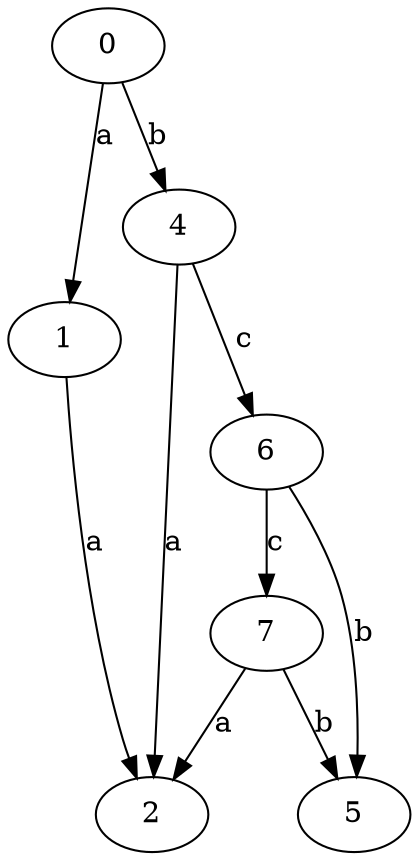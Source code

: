 strict digraph  {
0;
1;
2;
4;
5;
6;
7;
0 -> 1  [label=a];
0 -> 4  [label=b];
1 -> 2  [label=a];
4 -> 2  [label=a];
4 -> 6  [label=c];
6 -> 5  [label=b];
6 -> 7  [label=c];
7 -> 2  [label=a];
7 -> 5  [label=b];
}
